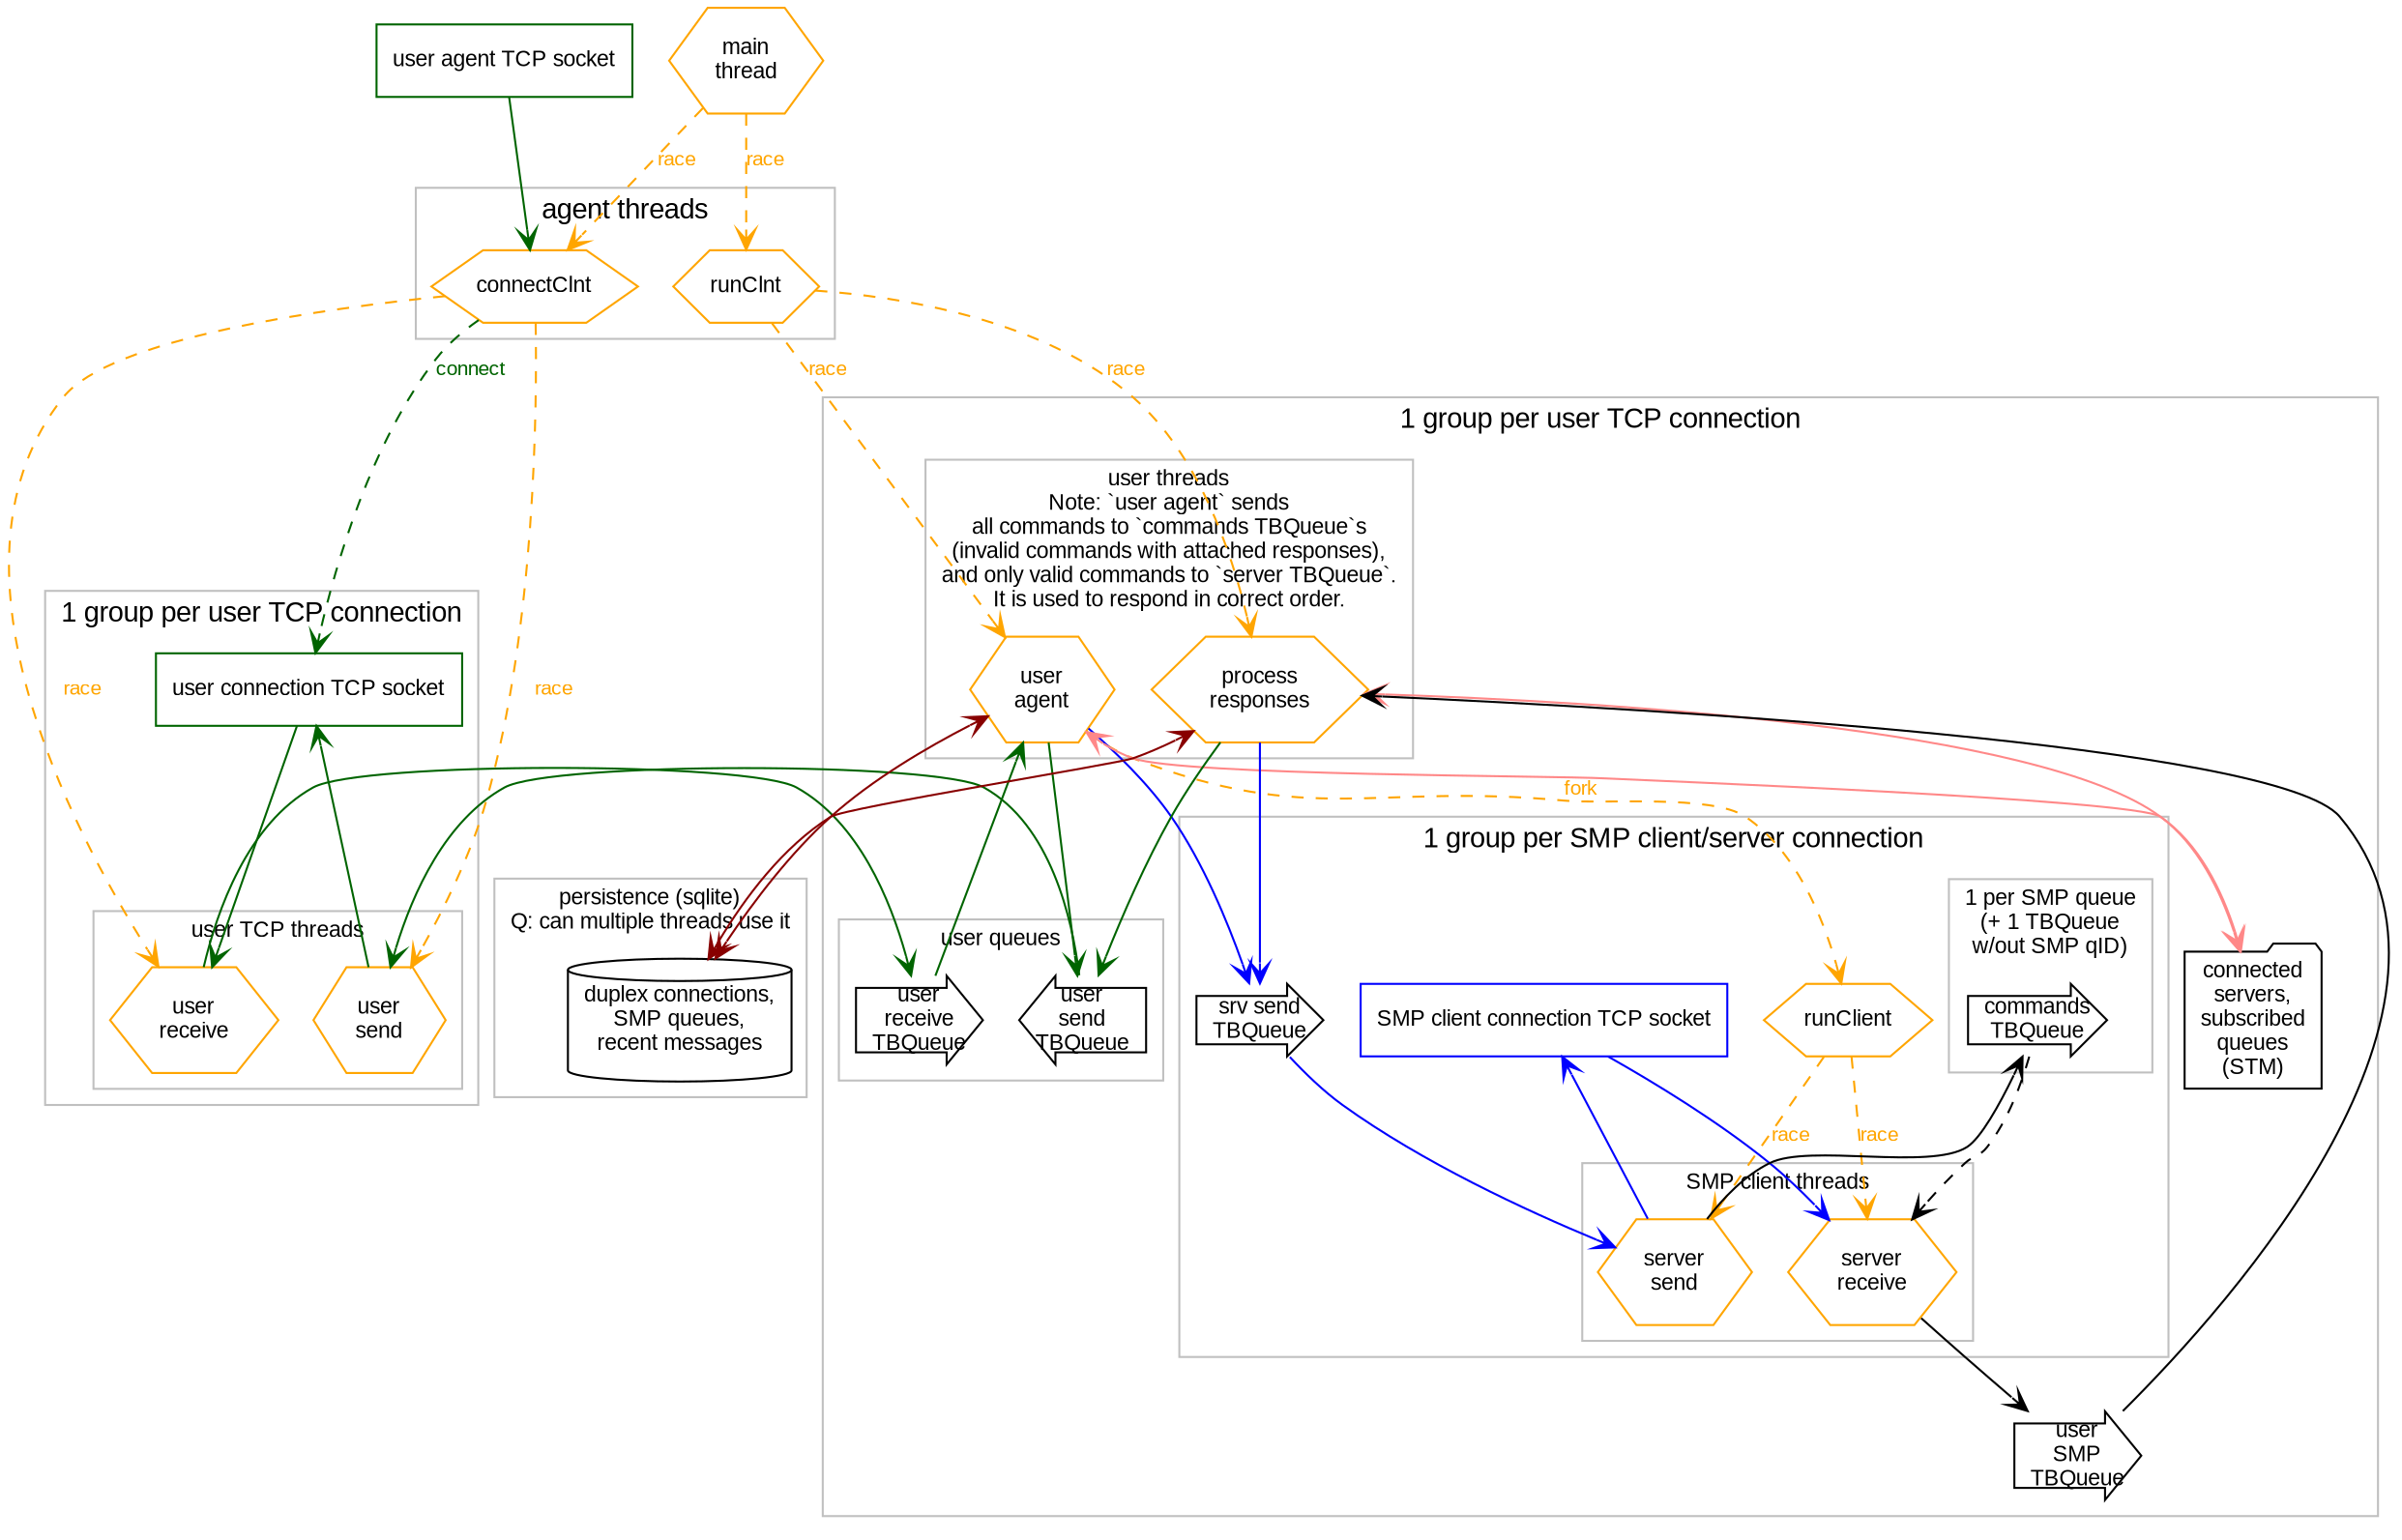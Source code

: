 digraph SMPAgent {
  graph [fontname=arial]
  node [fontname=arial fontsize=11 shape=box]
  edge [fontname=arial fontsize=10 arrowhead=open arrowtail=open]

  main [shape=hexagon color=orange label="main\nthread"]
  aSock [label="user agent TCP socket" color=darkgreen]

  subgraph clusterPersistence {
    graph [fontsize=11 color=gray]
    label="persistence (sqlite)\nQ: can multiple threads use it"
    connectionsStore [shape=cylinder label="duplex connections,\nSMP queues,\nrecent messages"]
  }

  subgraph clusterAgent {
    graph [color=gray]
    node [shape=hexagon color=orange]
    label="agent threads" 
    connectClnt
    runClnt
  }

  main -> {runClnt connectClnt} [style=dashed label="race" color=orange fontcolor=orange]
  aSock -> connectClnt [color=darkgreen]

  subgraph clusterUserTCP {
    graph [color=gray]
    label="1 group per user TCP connection"
    uSock [label="user connection TCP socket" color=darkgreen]

    subgraph clusterUserTCPThreads {
      graph [fontsize=11 color=gray]
      label="user TCP threads"
      node [shape=hexagon, color=orange]
      uRcv [label="user\nreceive"]
      uSnd [label="user\nsend"]
    }

    uSock -> uRcv [color=darkgreen]
    uSnd -> uSock [color=darkgreen]
  }

  subgraph clusterUser {
    graph [color=gray]
    label="1 group per user TCP connection"

    subgraph clusterUserInterface {
      graph [fontsize=11]
      label="user queues"
      uInq [shape=rarrow label="user\nreceive\nTBQueue"]
      uOutq [shape=larrow label="user\nsend\nTBQueue"]
    }

    subgraph clusterUserThreads {
      graph [fontsize=11]
      label="user threads\nNote: `user agent` sends\nall commands to `commands TBQueue`s\n(invalid commands with attached responses),\nand only valid commands to `server TBQueue`.\nIt is used to respond in correct order."
      node [shape=hexagon, color=orange]
      uAgent [label="user\nagent"]
      uProcess [label="process\nresponses"]
    }

    uRcv -> uInq -> uAgent [color=darkgreen]
    {uAgent uProcess} -> uOutq -> uSnd [color=darkgreen]

    uRespq [shape=rarrow label="user\nSMP\nTBQueue"]

    subgraph clusterClient {
      label="1 group per SMP client/server connection"
      runClient [shape=hexagon, color=orange]
      sOutq [shape=rarrow label="srv send\nTBQueue"]
      sSock [label="SMP client connection TCP socket" color=blue]

      subgraph clusterQueue {
        graph [fontsize=11]
        label="1 per SMP queue\n(+ 1 TBQueue\nw/out SMP qID)"
        sCmdq [shape=rarrow label="commands\nTBQueue"]
      }

      subgraph clusterServerThreads {
        graph [fontsize=11]
        label="SMP client threads"
        node [shape=hexagon, color=orange]
        sAgent [label="server\nreceive"]
        sSnd [label="server\nsend"]
      }

      runClient -> {sAgent sSnd} [style=dashed label=race color=orange fontcolor=orange]
      {uAgent uProcess} -> sOutq -> sSnd -> sSock -> sAgent [color=blue]
    }

    userState [label="connected\nservers,\nsubscribed\nqueues\n(STM)" shape="folder"]

    {uAgent uProcess} -> userState [dir=both color="#FF8888"]
    {uAgent uProcess} -> connectionsStore [dir=both color="#880000"]

    connectClnt -> uSock [style=dashed label="connect" color=darkgreen fontcolor=darkgreen]
    connectClnt -> {uRcv uSnd} [style=dashed label="race" color=orange fontcolor=orange]
    runClnt -> {uAgent uProcess} [style=dashed label="race" color=orange fontcolor=orange]

    sSnd -> sCmdq
    sCmdq -> sAgent [style=dashed]
    sAgent -> uRespq -> uProcess

    uAgent -> runClient [style=dashed label="fork" color=orange fontcolor=orange]
  }
}